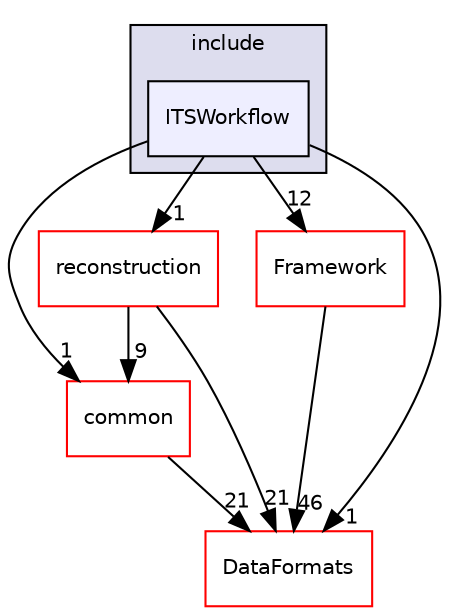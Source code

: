 digraph "/home/travis/build/AliceO2Group/AliceO2/Detectors/ITSMFT/ITS/workflow/include/ITSWorkflow" {
  bgcolor=transparent;
  compound=true
  node [ fontsize="10", fontname="Helvetica"];
  edge [ labelfontsize="10", labelfontname="Helvetica"];
  subgraph clusterdir_618fe6153adfd0aa136e98ba4badcb47 {
    graph [ bgcolor="#ddddee", pencolor="black", label="include" fontname="Helvetica", fontsize="10", URL="dir_618fe6153adfd0aa136e98ba4badcb47.html"]
  dir_2c40afba594fde3eef37ddd5abe3c060 [shape=box, label="ITSWorkflow", style="filled", fillcolor="#eeeeff", pencolor="black", URL="dir_2c40afba594fde3eef37ddd5abe3c060.html"];
  }
  dir_85bf31a2e8d306e7598ffcb73f8df6bf [shape=box label="common" color="red" URL="dir_85bf31a2e8d306e7598ffcb73f8df6bf.html"];
  dir_5125ceb2b58f632ed0a3019fe2d5cbbc [shape=box label="reconstruction" color="red" URL="dir_5125ceb2b58f632ed0a3019fe2d5cbbc.html"];
  dir_bcbb2cf9a3d3d83e5515c82071a07177 [shape=box label="Framework" color="red" URL="dir_bcbb2cf9a3d3d83e5515c82071a07177.html"];
  dir_2171f7ec022c5423887b07c69b2f5b48 [shape=box label="DataFormats" color="red" URL="dir_2171f7ec022c5423887b07c69b2f5b48.html"];
  dir_2c40afba594fde3eef37ddd5abe3c060->dir_85bf31a2e8d306e7598ffcb73f8df6bf [headlabel="1", labeldistance=1.5 headhref="dir_000309_000221.html"];
  dir_2c40afba594fde3eef37ddd5abe3c060->dir_5125ceb2b58f632ed0a3019fe2d5cbbc [headlabel="1", labeldistance=1.5 headhref="dir_000309_000289.html"];
  dir_2c40afba594fde3eef37ddd5abe3c060->dir_bcbb2cf9a3d3d83e5515c82071a07177 [headlabel="12", labeldistance=1.5 headhref="dir_000309_000035.html"];
  dir_2c40afba594fde3eef37ddd5abe3c060->dir_2171f7ec022c5423887b07c69b2f5b48 [headlabel="1", labeldistance=1.5 headhref="dir_000309_000054.html"];
  dir_85bf31a2e8d306e7598ffcb73f8df6bf->dir_2171f7ec022c5423887b07c69b2f5b48 [headlabel="21", labeldistance=1.5 headhref="dir_000221_000054.html"];
  dir_5125ceb2b58f632ed0a3019fe2d5cbbc->dir_85bf31a2e8d306e7598ffcb73f8df6bf [headlabel="9", labeldistance=1.5 headhref="dir_000289_000221.html"];
  dir_5125ceb2b58f632ed0a3019fe2d5cbbc->dir_2171f7ec022c5423887b07c69b2f5b48 [headlabel="21", labeldistance=1.5 headhref="dir_000289_000054.html"];
  dir_bcbb2cf9a3d3d83e5515c82071a07177->dir_2171f7ec022c5423887b07c69b2f5b48 [headlabel="46", labeldistance=1.5 headhref="dir_000035_000054.html"];
}
